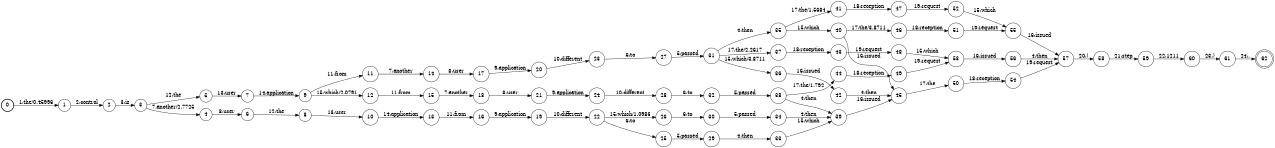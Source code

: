 digraph FST {
rankdir = LR;
size = "8.5,11";
label = "";
center = 1;
orientation = Portrait;
ranksep = "0.4";
nodesep = "0.25";
0 [label = "0", shape = circle, style = bold, fontsize = 14]
	0 -> 1 [label = "1:the/0.45996", fontsize = 14];
1 [label = "1", shape = circle, style = solid, fontsize = 14]
	1 -> 2 [label = "2:control", fontsize = 14];
2 [label = "2", shape = circle, style = solid, fontsize = 14]
	2 -> 3 [label = "3:is", fontsize = 14];
3 [label = "3", shape = circle, style = solid, fontsize = 14]
	3 -> 5 [label = "12:the", fontsize = 14];
	3 -> 4 [label = "7:another/2.7725", fontsize = 14];
4 [label = "4", shape = circle, style = solid, fontsize = 14]
	4 -> 6 [label = "8:user", fontsize = 14];
5 [label = "5", shape = circle, style = solid, fontsize = 14]
	5 -> 7 [label = "13:user", fontsize = 14];
6 [label = "6", shape = circle, style = solid, fontsize = 14]
	6 -> 8 [label = "12:the", fontsize = 14];
7 [label = "7", shape = circle, style = solid, fontsize = 14]
	7 -> 9 [label = "14:application", fontsize = 14];
8 [label = "8", shape = circle, style = solid, fontsize = 14]
	8 -> 10 [label = "13:user", fontsize = 14];
9 [label = "9", shape = circle, style = solid, fontsize = 14]
	9 -> 11 [label = "11:from", fontsize = 14];
	9 -> 12 [label = "15:which/2.0791", fontsize = 14];
10 [label = "10", shape = circle, style = solid, fontsize = 14]
	10 -> 13 [label = "14:application", fontsize = 14];
11 [label = "11", shape = circle, style = solid, fontsize = 14]
	11 -> 14 [label = "7:another", fontsize = 14];
12 [label = "12", shape = circle, style = solid, fontsize = 14]
	12 -> 15 [label = "11:from", fontsize = 14];
13 [label = "13", shape = circle, style = solid, fontsize = 14]
	13 -> 16 [label = "11:from", fontsize = 14];
14 [label = "14", shape = circle, style = solid, fontsize = 14]
	14 -> 17 [label = "8:user", fontsize = 14];
15 [label = "15", shape = circle, style = solid, fontsize = 14]
	15 -> 18 [label = "7:another", fontsize = 14];
16 [label = "16", shape = circle, style = solid, fontsize = 14]
	16 -> 19 [label = "9:application", fontsize = 14];
17 [label = "17", shape = circle, style = solid, fontsize = 14]
	17 -> 20 [label = "9:application", fontsize = 14];
18 [label = "18", shape = circle, style = solid, fontsize = 14]
	18 -> 21 [label = "8:user", fontsize = 14];
19 [label = "19", shape = circle, style = solid, fontsize = 14]
	19 -> 22 [label = "10:different", fontsize = 14];
20 [label = "20", shape = circle, style = solid, fontsize = 14]
	20 -> 23 [label = "10:different", fontsize = 14];
21 [label = "21", shape = circle, style = solid, fontsize = 14]
	21 -> 24 [label = "9:application", fontsize = 14];
22 [label = "22", shape = circle, style = solid, fontsize = 14]
	22 -> 25 [label = "6:to", fontsize = 14];
	22 -> 26 [label = "15:which/1.0986", fontsize = 14];
23 [label = "23", shape = circle, style = solid, fontsize = 14]
	23 -> 27 [label = "6:to", fontsize = 14];
24 [label = "24", shape = circle, style = solid, fontsize = 14]
	24 -> 28 [label = "10:different", fontsize = 14];
25 [label = "25", shape = circle, style = solid, fontsize = 14]
	25 -> 29 [label = "5:passed", fontsize = 14];
26 [label = "26", shape = circle, style = solid, fontsize = 14]
	26 -> 30 [label = "6:to", fontsize = 14];
27 [label = "27", shape = circle, style = solid, fontsize = 14]
	27 -> 31 [label = "5:passed", fontsize = 14];
28 [label = "28", shape = circle, style = solid, fontsize = 14]
	28 -> 32 [label = "6:to", fontsize = 14];
29 [label = "29", shape = circle, style = solid, fontsize = 14]
	29 -> 33 [label = "4:then", fontsize = 14];
30 [label = "30", shape = circle, style = solid, fontsize = 14]
	30 -> 34 [label = "5:passed", fontsize = 14];
31 [label = "31", shape = circle, style = solid, fontsize = 14]
	31 -> 37 [label = "17:the/2.2617", fontsize = 14];
	31 -> 35 [label = "4:then", fontsize = 14];
	31 -> 36 [label = "15:which/3.8711", fontsize = 14];
32 [label = "32", shape = circle, style = solid, fontsize = 14]
	32 -> 38 [label = "5:passed", fontsize = 14];
33 [label = "33", shape = circle, style = solid, fontsize = 14]
	33 -> 39 [label = "15:which", fontsize = 14];
34 [label = "34", shape = circle, style = solid, fontsize = 14]
	34 -> 39 [label = "4:then", fontsize = 14];
35 [label = "35", shape = circle, style = solid, fontsize = 14]
	35 -> 41 [label = "17:the/1.5684", fontsize = 14];
	35 -> 40 [label = "15:which", fontsize = 14];
36 [label = "36", shape = circle, style = solid, fontsize = 14]
	36 -> 42 [label = "16:issued", fontsize = 14];
37 [label = "37", shape = circle, style = solid, fontsize = 14]
	37 -> 43 [label = "18:reception", fontsize = 14];
38 [label = "38", shape = circle, style = solid, fontsize = 14]
	38 -> 44 [label = "17:the/1.792", fontsize = 14];
	38 -> 39 [label = "4:then", fontsize = 14];
39 [label = "39", shape = circle, style = solid, fontsize = 14]
	39 -> 45 [label = "16:issued", fontsize = 14];
40 [label = "40", shape = circle, style = solid, fontsize = 14]
	40 -> 46 [label = "17:the/3.8711", fontsize = 14];
	40 -> 45 [label = "16:issued", fontsize = 14];
41 [label = "41", shape = circle, style = solid, fontsize = 14]
	41 -> 47 [label = "18:reception", fontsize = 14];
42 [label = "42", shape = circle, style = solid, fontsize = 14]
	42 -> 45 [label = "4:then", fontsize = 14];
43 [label = "43", shape = circle, style = solid, fontsize = 14]
	43 -> 48 [label = "19:request", fontsize = 14];
44 [label = "44", shape = circle, style = solid, fontsize = 14]
	44 -> 49 [label = "18:reception", fontsize = 14];
45 [label = "45", shape = circle, style = solid, fontsize = 14]
	45 -> 50 [label = "17:the", fontsize = 14];
46 [label = "46", shape = circle, style = solid, fontsize = 14]
	46 -> 51 [label = "18:reception", fontsize = 14];
47 [label = "47", shape = circle, style = solid, fontsize = 14]
	47 -> 52 [label = "19:request", fontsize = 14];
48 [label = "48", shape = circle, style = solid, fontsize = 14]
	48 -> 53 [label = "15:which", fontsize = 14];
49 [label = "49", shape = circle, style = solid, fontsize = 14]
	49 -> 53 [label = "19:request", fontsize = 14];
50 [label = "50", shape = circle, style = solid, fontsize = 14]
	50 -> 54 [label = "18:reception", fontsize = 14];
51 [label = "51", shape = circle, style = solid, fontsize = 14]
	51 -> 55 [label = "19:request", fontsize = 14];
52 [label = "52", shape = circle, style = solid, fontsize = 14]
	52 -> 55 [label = "15:which", fontsize = 14];
53 [label = "53", shape = circle, style = solid, fontsize = 14]
	53 -> 56 [label = "16:issued", fontsize = 14];
54 [label = "54", shape = circle, style = solid, fontsize = 14]
	54 -> 57 [label = "19:request", fontsize = 14];
55 [label = "55", shape = circle, style = solid, fontsize = 14]
	55 -> 57 [label = "16:issued", fontsize = 14];
56 [label = "56", shape = circle, style = solid, fontsize = 14]
	56 -> 57 [label = "4:then", fontsize = 14];
57 [label = "57", shape = circle, style = solid, fontsize = 14]
	57 -> 58 [label = "20:(", fontsize = 14];
58 [label = "58", shape = circle, style = solid, fontsize = 14]
	58 -> 59 [label = "21:step", fontsize = 14];
59 [label = "59", shape = circle, style = solid, fontsize = 14]
	59 -> 60 [label = "22:1211", fontsize = 14];
60 [label = "60", shape = circle, style = solid, fontsize = 14]
	60 -> 61 [label = "23:)", fontsize = 14];
61 [label = "61", shape = circle, style = solid, fontsize = 14]
	61 -> 62 [label = "24:.", fontsize = 14];
62 [label = "62", shape = doublecircle, style = solid, fontsize = 14]
}
